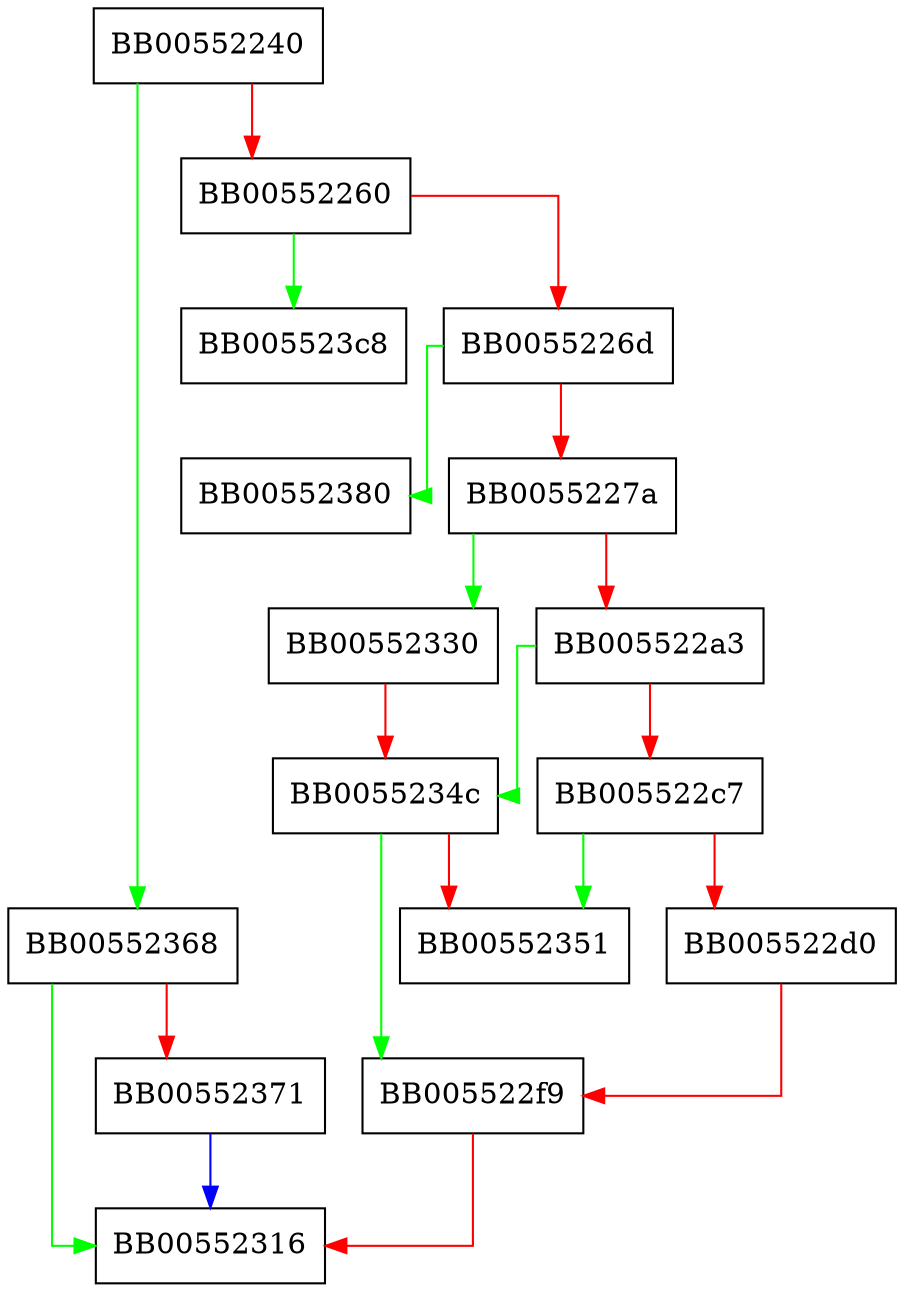 digraph BUF_MEM_grow_clean {
  node [shape="box"];
  graph [splines=ortho];
  BB00552240 -> BB00552368 [color="green"];
  BB00552240 -> BB00552260 [color="red"];
  BB00552260 -> BB005523c8 [color="green"];
  BB00552260 -> BB0055226d [color="red"];
  BB0055226d -> BB00552380 [color="green"];
  BB0055226d -> BB0055227a [color="red"];
  BB0055227a -> BB00552330 [color="green"];
  BB0055227a -> BB005522a3 [color="red"];
  BB005522a3 -> BB0055234c [color="green"];
  BB005522a3 -> BB005522c7 [color="red"];
  BB005522c7 -> BB00552351 [color="green"];
  BB005522c7 -> BB005522d0 [color="red"];
  BB005522d0 -> BB005522f9 [color="red"];
  BB005522f9 -> BB00552316 [color="red"];
  BB00552330 -> BB0055234c [color="red"];
  BB0055234c -> BB005522f9 [color="green"];
  BB0055234c -> BB00552351 [color="red"];
  BB00552368 -> BB00552316 [color="green"];
  BB00552368 -> BB00552371 [color="red"];
  BB00552371 -> BB00552316 [color="blue"];
}